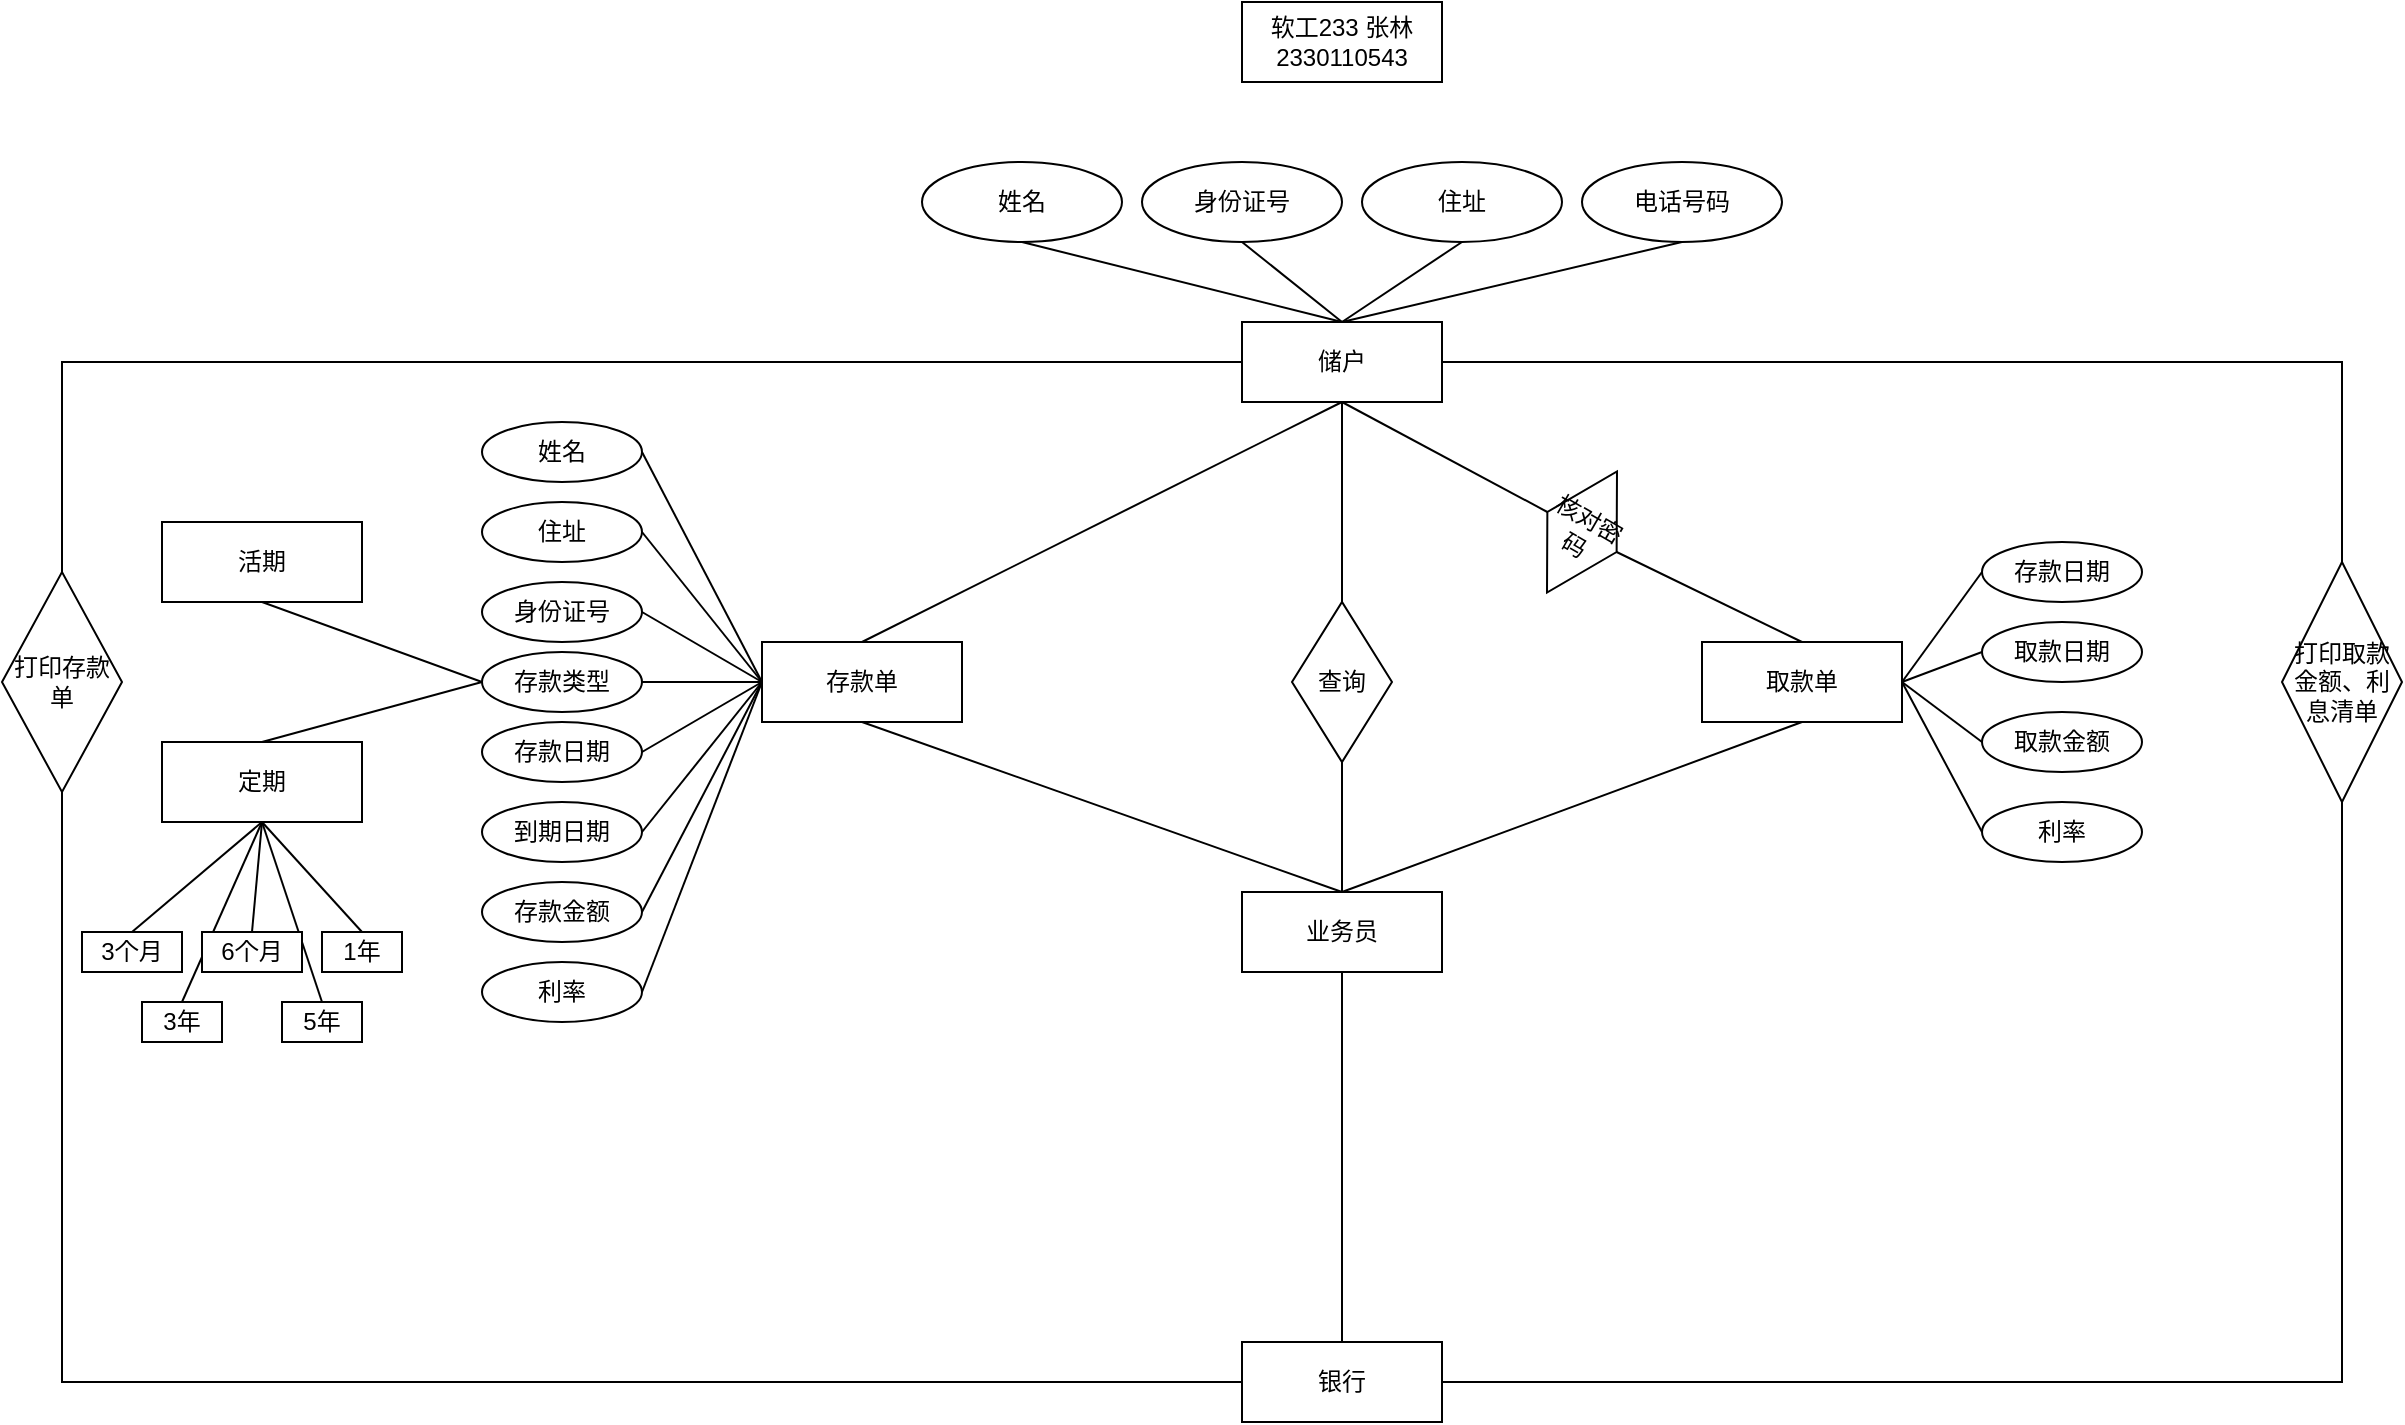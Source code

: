 <mxfile version="26.2.12">
  <diagram id="R2lEEEUBdFMjLlhIrx00" name="Page-1">
    <mxGraphModel dx="2570" dy="2053" grid="1" gridSize="10" guides="1" tooltips="1" connect="1" arrows="1" fold="1" page="1" pageScale="1" pageWidth="850" pageHeight="1100" math="0" shadow="0" extFonts="Permanent Marker^https://fonts.googleapis.com/css?family=Permanent+Marker">
      <root>
        <mxCell id="0" />
        <mxCell id="1" parent="0" />
        <mxCell id="flxJ69BRBtbWZ8iZQbLb-144" style="edgeStyle=orthogonalEdgeStyle;rounded=0;orthogonalLoop=1;jettySize=auto;html=1;exitX=1;exitY=0.5;exitDx=0;exitDy=0;entryX=0;entryY=0.5;entryDx=0;entryDy=0;endArrow=none;" edge="1" parent="1" source="flxJ69BRBtbWZ8iZQbLb-1" target="flxJ69BRBtbWZ8iZQbLb-143">
          <mxGeometry relative="1" as="geometry" />
        </mxCell>
        <mxCell id="flxJ69BRBtbWZ8iZQbLb-180" style="endArrow=none;edgeStyle=none;rounded=0;orthogonalLoop=1;jettySize=auto;html=1;exitX=0.5;exitY=1;exitDx=0;exitDy=0;entryX=0;entryY=0.5;entryDx=0;entryDy=0;" edge="1" parent="1" source="flxJ69BRBtbWZ8iZQbLb-1" target="flxJ69BRBtbWZ8iZQbLb-179">
          <mxGeometry relative="1" as="geometry" />
        </mxCell>
        <mxCell id="flxJ69BRBtbWZ8iZQbLb-1" value="储户" style="whiteSpace=wrap;html=1;align=center;" vertex="1" parent="1">
          <mxGeometry x="400" y="-920" width="100" height="40" as="geometry" />
        </mxCell>
        <mxCell id="flxJ69BRBtbWZ8iZQbLb-142" style="rounded=0;orthogonalLoop=1;jettySize=auto;html=1;exitX=0.5;exitY=1;exitDx=0;exitDy=0;entryX=0.5;entryY=0;entryDx=0;entryDy=0;endArrow=none;" edge="1" parent="1" source="flxJ69BRBtbWZ8iZQbLb-2" target="flxJ69BRBtbWZ8iZQbLb-110">
          <mxGeometry relative="1" as="geometry" />
        </mxCell>
        <mxCell id="flxJ69BRBtbWZ8iZQbLb-156" style="rounded=0;orthogonalLoop=1;jettySize=auto;html=1;exitX=1;exitY=0.5;exitDx=0;exitDy=0;entryX=0;entryY=0.5;entryDx=0;entryDy=0;endArrow=none;" edge="1" parent="1" source="flxJ69BRBtbWZ8iZQbLb-2" target="flxJ69BRBtbWZ8iZQbLb-151">
          <mxGeometry relative="1" as="geometry" />
        </mxCell>
        <mxCell id="flxJ69BRBtbWZ8iZQbLb-157" style="endArrow=none;rounded=0;orthogonalLoop=1;jettySize=auto;html=1;exitX=1;exitY=0.5;exitDx=0;exitDy=0;entryX=0;entryY=0.5;entryDx=0;entryDy=0;" edge="1" parent="1" source="flxJ69BRBtbWZ8iZQbLb-2" target="flxJ69BRBtbWZ8iZQbLb-153">
          <mxGeometry relative="1" as="geometry" />
        </mxCell>
        <mxCell id="flxJ69BRBtbWZ8iZQbLb-158" style="endArrow=none;edgeStyle=none;rounded=0;orthogonalLoop=1;jettySize=auto;html=1;exitX=1;exitY=0.5;exitDx=0;exitDy=0;entryX=0;entryY=0.5;entryDx=0;entryDy=0;" edge="1" parent="1" source="flxJ69BRBtbWZ8iZQbLb-2" target="flxJ69BRBtbWZ8iZQbLb-154">
          <mxGeometry relative="1" as="geometry" />
        </mxCell>
        <mxCell id="flxJ69BRBtbWZ8iZQbLb-159" style="endArrow=none;edgeStyle=none;rounded=0;orthogonalLoop=1;jettySize=auto;html=1;exitX=1;exitY=0.5;exitDx=0;exitDy=0;entryX=0;entryY=0.5;entryDx=0;entryDy=0;" edge="1" parent="1" source="flxJ69BRBtbWZ8iZQbLb-2" target="flxJ69BRBtbWZ8iZQbLb-150">
          <mxGeometry relative="1" as="geometry" />
        </mxCell>
        <mxCell id="flxJ69BRBtbWZ8iZQbLb-2" value="取款单" style="whiteSpace=wrap;html=1;align=center;" vertex="1" parent="1">
          <mxGeometry x="630" y="-760" width="100" height="40" as="geometry" />
        </mxCell>
        <mxCell id="flxJ69BRBtbWZ8iZQbLb-3" value="存款单" style="whiteSpace=wrap;html=1;align=center;" vertex="1" parent="1">
          <mxGeometry x="160" y="-760" width="100" height="40" as="geometry" />
        </mxCell>
        <mxCell id="flxJ69BRBtbWZ8iZQbLb-6" value="姓名" style="ellipse;whiteSpace=wrap;html=1;align=center;" vertex="1" parent="1">
          <mxGeometry x="240" y="-1000" width="100" height="40" as="geometry" />
        </mxCell>
        <mxCell id="flxJ69BRBtbWZ8iZQbLb-7" value="住址" style="ellipse;whiteSpace=wrap;html=1;align=center;" vertex="1" parent="1">
          <mxGeometry x="460" y="-1000" width="100" height="40" as="geometry" />
        </mxCell>
        <mxCell id="flxJ69BRBtbWZ8iZQbLb-8" value="电话号码" style="ellipse;whiteSpace=wrap;html=1;align=center;" vertex="1" parent="1">
          <mxGeometry x="570" y="-1000" width="100" height="40" as="geometry" />
        </mxCell>
        <mxCell id="flxJ69BRBtbWZ8iZQbLb-9" value="身份证号" style="ellipse;whiteSpace=wrap;html=1;align=center;" vertex="1" parent="1">
          <mxGeometry x="350" y="-1000" width="100" height="40" as="geometry" />
        </mxCell>
        <mxCell id="flxJ69BRBtbWZ8iZQbLb-11" value="" style="endArrow=none;html=1;rounded=0;entryX=0.5;entryY=1;entryDx=0;entryDy=0;exitX=0.5;exitY=0;exitDx=0;exitDy=0;" edge="1" parent="1" source="flxJ69BRBtbWZ8iZQbLb-1" target="flxJ69BRBtbWZ8iZQbLb-6">
          <mxGeometry width="50" height="50" relative="1" as="geometry">
            <mxPoint x="430" y="-920" as="sourcePoint" />
            <mxPoint x="480" y="-970" as="targetPoint" />
            <Array as="points" />
          </mxGeometry>
        </mxCell>
        <mxCell id="flxJ69BRBtbWZ8iZQbLb-14" value="" style="endArrow=none;html=1;rounded=0;entryX=0.5;entryY=1;entryDx=0;entryDy=0;exitX=0.5;exitY=0;exitDx=0;exitDy=0;" edge="1" parent="1" source="flxJ69BRBtbWZ8iZQbLb-1" target="flxJ69BRBtbWZ8iZQbLb-9">
          <mxGeometry width="50" height="50" relative="1" as="geometry">
            <mxPoint x="440" y="-920" as="sourcePoint" />
            <mxPoint x="490" y="-970" as="targetPoint" />
          </mxGeometry>
        </mxCell>
        <mxCell id="flxJ69BRBtbWZ8iZQbLb-15" value="" style="endArrow=none;html=1;rounded=0;entryX=0.5;entryY=1;entryDx=0;entryDy=0;exitX=0.5;exitY=0;exitDx=0;exitDy=0;" edge="1" parent="1" source="flxJ69BRBtbWZ8iZQbLb-1" target="flxJ69BRBtbWZ8iZQbLb-7">
          <mxGeometry width="50" height="50" relative="1" as="geometry">
            <mxPoint x="440" y="-920" as="sourcePoint" />
            <mxPoint x="490" y="-970" as="targetPoint" />
          </mxGeometry>
        </mxCell>
        <mxCell id="flxJ69BRBtbWZ8iZQbLb-16" value="" style="endArrow=none;html=1;rounded=0;entryX=0.5;entryY=1;entryDx=0;entryDy=0;exitX=0.5;exitY=0;exitDx=0;exitDy=0;" edge="1" parent="1" source="flxJ69BRBtbWZ8iZQbLb-1" target="flxJ69BRBtbWZ8iZQbLb-8">
          <mxGeometry width="50" height="50" relative="1" as="geometry">
            <mxPoint x="1173.2" y="-1765.2" as="sourcePoint" />
            <mxPoint x="490" y="-970" as="targetPoint" />
          </mxGeometry>
        </mxCell>
        <mxCell id="flxJ69BRBtbWZ8iZQbLb-17" value="身份证号" style="ellipse;whiteSpace=wrap;html=1;align=center;" vertex="1" parent="1">
          <mxGeometry x="20" y="-790" width="80" height="30" as="geometry" />
        </mxCell>
        <mxCell id="flxJ69BRBtbWZ8iZQbLb-18" value="住址" style="ellipse;whiteSpace=wrap;html=1;align=center;" vertex="1" parent="1">
          <mxGeometry x="20" y="-830" width="80" height="30" as="geometry" />
        </mxCell>
        <mxCell id="flxJ69BRBtbWZ8iZQbLb-160" style="endArrow=none;edgeStyle=none;rounded=0;orthogonalLoop=1;jettySize=auto;html=1;exitX=0.5;exitY=1;exitDx=0;exitDy=0;entryX=0.5;entryY=0;entryDx=0;entryDy=0;" edge="1" parent="1" source="flxJ69BRBtbWZ8iZQbLb-110" target="flxJ69BRBtbWZ8iZQbLb-140">
          <mxGeometry relative="1" as="geometry" />
        </mxCell>
        <mxCell id="flxJ69BRBtbWZ8iZQbLb-181" style="endArrow=none;edgeStyle=none;rounded=0;orthogonalLoop=1;jettySize=auto;html=1;exitX=0.5;exitY=0;exitDx=0;exitDy=0;entryX=1;entryY=0.5;entryDx=0;entryDy=0;" edge="1" parent="1" source="flxJ69BRBtbWZ8iZQbLb-110" target="flxJ69BRBtbWZ8iZQbLb-179">
          <mxGeometry relative="1" as="geometry" />
        </mxCell>
        <mxCell id="flxJ69BRBtbWZ8iZQbLb-110" value="业务员" style="whiteSpace=wrap;html=1;align=center;" vertex="1" parent="1">
          <mxGeometry x="400" y="-635" width="100" height="40" as="geometry" />
        </mxCell>
        <mxCell id="flxJ69BRBtbWZ8iZQbLb-111" value="存款类型" style="ellipse;whiteSpace=wrap;html=1;align=center;" vertex="1" parent="1">
          <mxGeometry x="20" y="-755" width="80" height="30" as="geometry" />
        </mxCell>
        <mxCell id="flxJ69BRBtbWZ8iZQbLb-112" value="存款日期" style="ellipse;whiteSpace=wrap;html=1;align=center;" vertex="1" parent="1">
          <mxGeometry x="20" y="-720" width="80" height="30" as="geometry" />
        </mxCell>
        <mxCell id="flxJ69BRBtbWZ8iZQbLb-113" value="到期日期" style="ellipse;whiteSpace=wrap;html=1;align=center;" vertex="1" parent="1">
          <mxGeometry x="20" y="-680" width="80" height="30" as="geometry" />
        </mxCell>
        <mxCell id="flxJ69BRBtbWZ8iZQbLb-114" value="存款金额" style="ellipse;whiteSpace=wrap;html=1;align=center;" vertex="1" parent="1">
          <mxGeometry x="20" y="-640" width="80" height="30" as="geometry" />
        </mxCell>
        <mxCell id="flxJ69BRBtbWZ8iZQbLb-116" value="姓名" style="ellipse;whiteSpace=wrap;html=1;align=center;" vertex="1" parent="1">
          <mxGeometry x="20" y="-870" width="80" height="30" as="geometry" />
        </mxCell>
        <mxCell id="flxJ69BRBtbWZ8iZQbLb-117" value="利率" style="ellipse;whiteSpace=wrap;html=1;align=center;" vertex="1" parent="1">
          <mxGeometry x="20" y="-600" width="80" height="30" as="geometry" />
        </mxCell>
        <mxCell id="flxJ69BRBtbWZ8iZQbLb-121" value="" style="endArrow=none;html=1;rounded=0;exitX=1;exitY=0.5;exitDx=0;exitDy=0;entryX=0;entryY=0.5;entryDx=0;entryDy=0;" edge="1" parent="1" source="flxJ69BRBtbWZ8iZQbLb-116" target="flxJ69BRBtbWZ8iZQbLb-3">
          <mxGeometry relative="1" as="geometry">
            <mxPoint x="110" y="-740" as="sourcePoint" />
            <mxPoint x="270" y="-740" as="targetPoint" />
          </mxGeometry>
        </mxCell>
        <mxCell id="flxJ69BRBtbWZ8iZQbLb-122" value="" style="endArrow=none;html=1;rounded=0;exitX=1;exitY=0.5;exitDx=0;exitDy=0;entryX=0;entryY=0.5;entryDx=0;entryDy=0;" edge="1" parent="1" source="flxJ69BRBtbWZ8iZQbLb-18" target="flxJ69BRBtbWZ8iZQbLb-3">
          <mxGeometry relative="1" as="geometry">
            <mxPoint x="110" y="-740" as="sourcePoint" />
            <mxPoint x="270" y="-740" as="targetPoint" />
          </mxGeometry>
        </mxCell>
        <mxCell id="flxJ69BRBtbWZ8iZQbLb-123" value="" style="endArrow=none;html=1;rounded=0;exitX=1;exitY=0.5;exitDx=0;exitDy=0;" edge="1" parent="1" source="flxJ69BRBtbWZ8iZQbLb-17">
          <mxGeometry relative="1" as="geometry">
            <mxPoint x="110" y="-740" as="sourcePoint" />
            <mxPoint x="160" y="-740" as="targetPoint" />
          </mxGeometry>
        </mxCell>
        <mxCell id="flxJ69BRBtbWZ8iZQbLb-124" value="" style="endArrow=none;html=1;rounded=0;exitX=1;exitY=0.5;exitDx=0;exitDy=0;entryX=0;entryY=0.5;entryDx=0;entryDy=0;" edge="1" parent="1" source="flxJ69BRBtbWZ8iZQbLb-111" target="flxJ69BRBtbWZ8iZQbLb-3">
          <mxGeometry relative="1" as="geometry">
            <mxPoint x="110" y="-740" as="sourcePoint" />
            <mxPoint x="270" y="-740" as="targetPoint" />
          </mxGeometry>
        </mxCell>
        <mxCell id="flxJ69BRBtbWZ8iZQbLb-125" value="" style="endArrow=none;html=1;rounded=0;exitX=1;exitY=0.5;exitDx=0;exitDy=0;entryX=0;entryY=0.5;entryDx=0;entryDy=0;" edge="1" parent="1" source="flxJ69BRBtbWZ8iZQbLb-112" target="flxJ69BRBtbWZ8iZQbLb-3">
          <mxGeometry relative="1" as="geometry">
            <mxPoint x="110" y="-740" as="sourcePoint" />
            <mxPoint x="270" y="-740" as="targetPoint" />
          </mxGeometry>
        </mxCell>
        <mxCell id="flxJ69BRBtbWZ8iZQbLb-126" value="" style="endArrow=none;html=1;rounded=0;exitX=1;exitY=0.5;exitDx=0;exitDy=0;entryX=0;entryY=0.5;entryDx=0;entryDy=0;" edge="1" parent="1" source="flxJ69BRBtbWZ8iZQbLb-113" target="flxJ69BRBtbWZ8iZQbLb-3">
          <mxGeometry relative="1" as="geometry">
            <mxPoint x="110" y="-740" as="sourcePoint" />
            <mxPoint x="270" y="-740" as="targetPoint" />
          </mxGeometry>
        </mxCell>
        <mxCell id="flxJ69BRBtbWZ8iZQbLb-127" value="" style="endArrow=none;html=1;rounded=0;exitX=1;exitY=0.5;exitDx=0;exitDy=0;" edge="1" parent="1" source="flxJ69BRBtbWZ8iZQbLb-114">
          <mxGeometry relative="1" as="geometry">
            <mxPoint x="110" y="-740" as="sourcePoint" />
            <mxPoint x="160" y="-740" as="targetPoint" />
          </mxGeometry>
        </mxCell>
        <mxCell id="flxJ69BRBtbWZ8iZQbLb-128" value="" style="endArrow=none;html=1;rounded=0;exitX=1;exitY=0.5;exitDx=0;exitDy=0;entryX=0;entryY=0.5;entryDx=0;entryDy=0;" edge="1" parent="1" source="flxJ69BRBtbWZ8iZQbLb-117" target="flxJ69BRBtbWZ8iZQbLb-3">
          <mxGeometry relative="1" as="geometry">
            <mxPoint x="110" y="-740" as="sourcePoint" />
            <mxPoint x="270" y="-740" as="targetPoint" />
          </mxGeometry>
        </mxCell>
        <mxCell id="flxJ69BRBtbWZ8iZQbLb-129" value="" style="endArrow=none;html=1;rounded=0;entryX=0.5;entryY=1;entryDx=0;entryDy=0;exitX=0.5;exitY=0;exitDx=0;exitDy=0;" edge="1" parent="1" source="flxJ69BRBtbWZ8iZQbLb-3" target="flxJ69BRBtbWZ8iZQbLb-1">
          <mxGeometry relative="1" as="geometry">
            <mxPoint x="180" y="-740" as="sourcePoint" />
            <mxPoint x="340" y="-740" as="targetPoint" />
          </mxGeometry>
        </mxCell>
        <mxCell id="flxJ69BRBtbWZ8iZQbLb-130" value="" style="endArrow=none;html=1;rounded=0;entryX=0.5;entryY=0;entryDx=0;entryDy=0;exitX=0.5;exitY=0;exitDx=0;exitDy=0;" edge="1" parent="1" source="flxJ69BRBtbWZ8iZQbLb-175" target="flxJ69BRBtbWZ8iZQbLb-2">
          <mxGeometry relative="1" as="geometry">
            <mxPoint x="240" y="-750" as="sourcePoint" />
            <mxPoint x="400" y="-750" as="targetPoint" />
          </mxGeometry>
        </mxCell>
        <mxCell id="flxJ69BRBtbWZ8iZQbLb-131" value="" style="endArrow=none;html=1;rounded=0;exitX=0.5;exitY=1;exitDx=0;exitDy=0;entryX=0.5;entryY=0;entryDx=0;entryDy=0;" edge="1" parent="1" source="flxJ69BRBtbWZ8iZQbLb-3" target="flxJ69BRBtbWZ8iZQbLb-110">
          <mxGeometry relative="1" as="geometry">
            <mxPoint x="240" y="-680" as="sourcePoint" />
            <mxPoint x="400" y="-680" as="targetPoint" />
          </mxGeometry>
        </mxCell>
        <mxCell id="flxJ69BRBtbWZ8iZQbLb-141" style="edgeStyle=orthogonalEdgeStyle;rounded=0;orthogonalLoop=1;jettySize=auto;html=1;entryX=0;entryY=0.5;entryDx=0;entryDy=0;exitX=1;exitY=0.5;exitDx=0;exitDy=0;endArrow=none;" edge="1" parent="1" source="flxJ69BRBtbWZ8iZQbLb-132" target="flxJ69BRBtbWZ8iZQbLb-140">
          <mxGeometry relative="1" as="geometry" />
        </mxCell>
        <mxCell id="flxJ69BRBtbWZ8iZQbLb-132" value="打印存款单" style="shape=rhombus;perimeter=rhombusPerimeter;whiteSpace=wrap;html=1;align=center;direction=south;" vertex="1" parent="1">
          <mxGeometry x="-220" y="-795" width="60" height="110" as="geometry" />
        </mxCell>
        <mxCell id="flxJ69BRBtbWZ8iZQbLb-139" value="" style="endArrow=none;html=1;rounded=0;entryX=0;entryY=0.5;entryDx=0;entryDy=0;exitX=0;exitY=0.5;exitDx=0;exitDy=0;edgeStyle=orthogonalEdgeStyle;" edge="1" parent="1" source="flxJ69BRBtbWZ8iZQbLb-132" target="flxJ69BRBtbWZ8iZQbLb-1">
          <mxGeometry width="50" height="50" relative="1" as="geometry">
            <mxPoint x="290" y="-660" as="sourcePoint" />
            <mxPoint x="340" y="-710" as="targetPoint" />
          </mxGeometry>
        </mxCell>
        <mxCell id="flxJ69BRBtbWZ8iZQbLb-140" value="银行" style="whiteSpace=wrap;html=1;align=center;" vertex="1" parent="1">
          <mxGeometry x="400" y="-410" width="100" height="40" as="geometry" />
        </mxCell>
        <mxCell id="flxJ69BRBtbWZ8iZQbLb-145" style="edgeStyle=orthogonalEdgeStyle;rounded=0;orthogonalLoop=1;jettySize=auto;html=1;exitX=1;exitY=0.5;exitDx=0;exitDy=0;entryX=1;entryY=0.5;entryDx=0;entryDy=0;endArrow=none;" edge="1" parent="1" source="flxJ69BRBtbWZ8iZQbLb-143" target="flxJ69BRBtbWZ8iZQbLb-140">
          <mxGeometry relative="1" as="geometry" />
        </mxCell>
        <mxCell id="flxJ69BRBtbWZ8iZQbLb-143" value="打印取款金额、利息清单" style="shape=rhombus;perimeter=rhombusPerimeter;whiteSpace=wrap;html=1;align=center;direction=south;" vertex="1" parent="1">
          <mxGeometry x="920" y="-800" width="60" height="120" as="geometry" />
        </mxCell>
        <mxCell id="flxJ69BRBtbWZ8iZQbLb-150" value="利率" style="ellipse;whiteSpace=wrap;html=1;align=center;" vertex="1" parent="1">
          <mxGeometry x="770" y="-680" width="80" height="30" as="geometry" />
        </mxCell>
        <mxCell id="flxJ69BRBtbWZ8iZQbLb-151" value="存款日期" style="ellipse;whiteSpace=wrap;html=1;align=center;" vertex="1" parent="1">
          <mxGeometry x="770" y="-810" width="80" height="30" as="geometry" />
        </mxCell>
        <mxCell id="flxJ69BRBtbWZ8iZQbLb-153" value="取款日期" style="ellipse;whiteSpace=wrap;html=1;align=center;" vertex="1" parent="1">
          <mxGeometry x="770" y="-770" width="80" height="30" as="geometry" />
        </mxCell>
        <mxCell id="flxJ69BRBtbWZ8iZQbLb-154" value="取款金额" style="ellipse;whiteSpace=wrap;html=1;align=center;" vertex="1" parent="1">
          <mxGeometry x="770" y="-725" width="80" height="30" as="geometry" />
        </mxCell>
        <mxCell id="flxJ69BRBtbWZ8iZQbLb-155" style="edgeStyle=orthogonalEdgeStyle;rounded=0;orthogonalLoop=1;jettySize=auto;html=1;exitX=0.5;exitY=1;exitDx=0;exitDy=0;" edge="1" parent="1" source="flxJ69BRBtbWZ8iZQbLb-150" target="flxJ69BRBtbWZ8iZQbLb-150">
          <mxGeometry relative="1" as="geometry" />
        </mxCell>
        <mxCell id="flxJ69BRBtbWZ8iZQbLb-163" style="endArrow=none;edgeStyle=none;rounded=0;orthogonalLoop=1;jettySize=auto;html=1;exitX=0.5;exitY=1;exitDx=0;exitDy=0;entryX=0;entryY=0.5;entryDx=0;entryDy=0;" edge="1" parent="1" source="flxJ69BRBtbWZ8iZQbLb-161" target="flxJ69BRBtbWZ8iZQbLb-111">
          <mxGeometry relative="1" as="geometry">
            <mxPoint x="210" y="-760" as="targetPoint" />
          </mxGeometry>
        </mxCell>
        <mxCell id="flxJ69BRBtbWZ8iZQbLb-161" value="活期" style="whiteSpace=wrap;html=1;align=center;" vertex="1" parent="1">
          <mxGeometry x="-140" y="-820" width="100" height="40" as="geometry" />
        </mxCell>
        <mxCell id="flxJ69BRBtbWZ8iZQbLb-164" style="endArrow=none;edgeStyle=none;rounded=0;orthogonalLoop=1;jettySize=auto;html=1;exitX=0.5;exitY=0;exitDx=0;exitDy=0;entryX=0;entryY=0.5;entryDx=0;entryDy=0;" edge="1" parent="1" source="flxJ69BRBtbWZ8iZQbLb-162" target="flxJ69BRBtbWZ8iZQbLb-111">
          <mxGeometry relative="1" as="geometry" />
        </mxCell>
        <mxCell id="flxJ69BRBtbWZ8iZQbLb-170" style="edgeStyle=none;rounded=0;orthogonalLoop=1;jettySize=auto;html=1;exitX=0.5;exitY=1;exitDx=0;exitDy=0;entryX=0.5;entryY=0;entryDx=0;entryDy=0;endArrow=none;" edge="1" parent="1" source="flxJ69BRBtbWZ8iZQbLb-162" target="flxJ69BRBtbWZ8iZQbLb-165">
          <mxGeometry relative="1" as="geometry" />
        </mxCell>
        <mxCell id="flxJ69BRBtbWZ8iZQbLb-171" style="endArrow=none;edgeStyle=none;rounded=0;orthogonalLoop=1;jettySize=auto;html=1;exitX=0.5;exitY=1;exitDx=0;exitDy=0;entryX=0.5;entryY=0;entryDx=0;entryDy=0;" edge="1" parent="1" source="flxJ69BRBtbWZ8iZQbLb-162" target="flxJ69BRBtbWZ8iZQbLb-166">
          <mxGeometry relative="1" as="geometry" />
        </mxCell>
        <mxCell id="flxJ69BRBtbWZ8iZQbLb-172" style="endArrow=none;edgeStyle=none;rounded=0;orthogonalLoop=1;jettySize=auto;html=1;exitX=0.5;exitY=1;exitDx=0;exitDy=0;entryX=0.5;entryY=0;entryDx=0;entryDy=0;" edge="1" parent="1" source="flxJ69BRBtbWZ8iZQbLb-162" target="flxJ69BRBtbWZ8iZQbLb-167">
          <mxGeometry relative="1" as="geometry" />
        </mxCell>
        <mxCell id="flxJ69BRBtbWZ8iZQbLb-173" style="edgeStyle=none;rounded=0;orthogonalLoop=1;jettySize=auto;html=1;exitX=0.5;exitY=1;exitDx=0;exitDy=0;entryX=0.5;entryY=0;entryDx=0;entryDy=0;endArrow=none;" edge="1" parent="1" source="flxJ69BRBtbWZ8iZQbLb-162" target="flxJ69BRBtbWZ8iZQbLb-168">
          <mxGeometry relative="1" as="geometry" />
        </mxCell>
        <mxCell id="flxJ69BRBtbWZ8iZQbLb-174" style="endArrow=none;edgeStyle=none;rounded=0;orthogonalLoop=1;jettySize=auto;html=1;exitX=0.5;exitY=1;exitDx=0;exitDy=0;entryX=0.5;entryY=0;entryDx=0;entryDy=0;" edge="1" parent="1" source="flxJ69BRBtbWZ8iZQbLb-162" target="flxJ69BRBtbWZ8iZQbLb-169">
          <mxGeometry relative="1" as="geometry" />
        </mxCell>
        <mxCell id="flxJ69BRBtbWZ8iZQbLb-162" value="定期" style="whiteSpace=wrap;html=1;align=center;" vertex="1" parent="1">
          <mxGeometry x="-140" y="-710" width="100" height="40" as="geometry" />
        </mxCell>
        <mxCell id="flxJ69BRBtbWZ8iZQbLb-165" value="3个月" style="whiteSpace=wrap;html=1;align=center;" vertex="1" parent="1">
          <mxGeometry x="-180" y="-615" width="50" height="20" as="geometry" />
        </mxCell>
        <mxCell id="flxJ69BRBtbWZ8iZQbLb-166" value="6个月" style="whiteSpace=wrap;html=1;align=center;" vertex="1" parent="1">
          <mxGeometry x="-120" y="-615" width="50" height="20" as="geometry" />
        </mxCell>
        <mxCell id="flxJ69BRBtbWZ8iZQbLb-167" value="1年" style="whiteSpace=wrap;html=1;align=center;" vertex="1" parent="1">
          <mxGeometry x="-60" y="-615" width="40" height="20" as="geometry" />
        </mxCell>
        <mxCell id="flxJ69BRBtbWZ8iZQbLb-168" value="3年" style="whiteSpace=wrap;html=1;align=center;" vertex="1" parent="1">
          <mxGeometry x="-150" y="-580" width="40" height="20" as="geometry" />
        </mxCell>
        <mxCell id="flxJ69BRBtbWZ8iZQbLb-169" value="5年" style="whiteSpace=wrap;html=1;align=center;" vertex="1" parent="1">
          <mxGeometry x="-80" y="-580" width="40" height="20" as="geometry" />
        </mxCell>
        <mxCell id="flxJ69BRBtbWZ8iZQbLb-176" value="" style="endArrow=none;html=1;rounded=0;entryX=0.5;entryY=1;entryDx=0;entryDy=0;exitX=0.5;exitY=1;exitDx=0;exitDy=0;" edge="1" parent="1" source="flxJ69BRBtbWZ8iZQbLb-1" target="flxJ69BRBtbWZ8iZQbLb-175">
          <mxGeometry relative="1" as="geometry">
            <mxPoint x="450" y="-880" as="sourcePoint" />
            <mxPoint x="680" y="-760" as="targetPoint" />
          </mxGeometry>
        </mxCell>
        <mxCell id="flxJ69BRBtbWZ8iZQbLb-175" value="核对密码" style="shape=rhombus;perimeter=rhombusPerimeter;whiteSpace=wrap;html=1;align=center;direction=south;rotation=30;" vertex="1" parent="1">
          <mxGeometry x="550" y="-850" width="40" height="70" as="geometry" />
        </mxCell>
        <mxCell id="flxJ69BRBtbWZ8iZQbLb-179" value="查询" style="shape=rhombus;perimeter=rhombusPerimeter;whiteSpace=wrap;html=1;align=center;direction=south;" vertex="1" parent="1">
          <mxGeometry x="425" y="-780" width="50" height="80" as="geometry" />
        </mxCell>
        <mxCell id="flxJ69BRBtbWZ8iZQbLb-182" value="软工233 张林 2330110543" style="whiteSpace=wrap;html=1;align=center;" vertex="1" parent="1">
          <mxGeometry x="400" y="-1080" width="100" height="40" as="geometry" />
        </mxCell>
      </root>
    </mxGraphModel>
  </diagram>
</mxfile>
